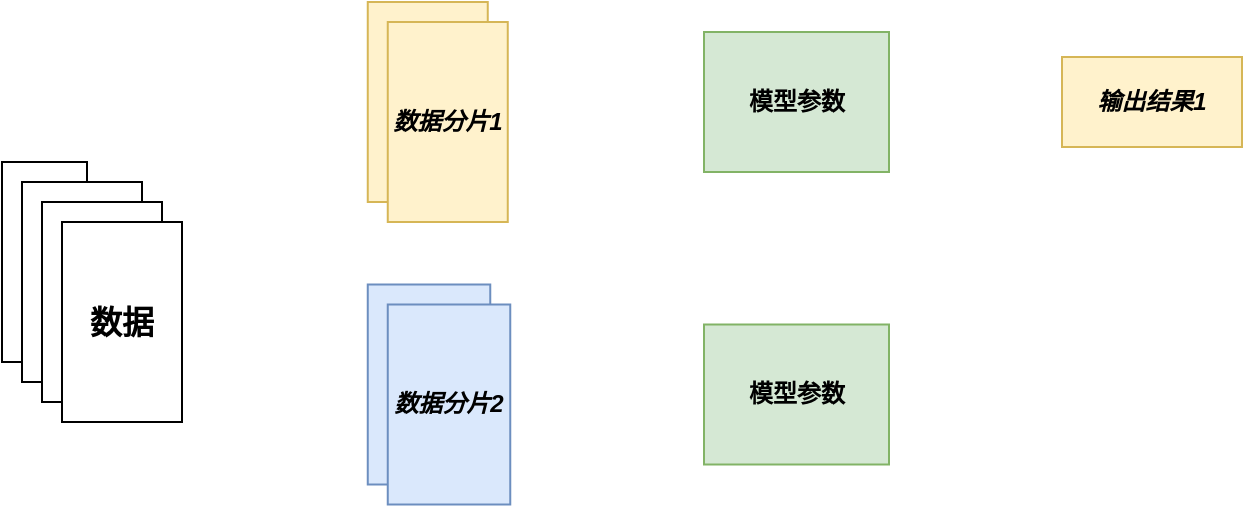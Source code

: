 <mxfile version="26.0.16">
  <diagram name="第 1 页" id="qcZfTBJT3RQ6fI5V6ZEV">
    <mxGraphModel dx="2241" dy="735" grid="1" gridSize="10" guides="1" tooltips="1" connect="1" arrows="1" fold="1" page="1" pageScale="1" pageWidth="827" pageHeight="1169" math="0" shadow="0">
      <root>
        <mxCell id="0" />
        <mxCell id="1" parent="0" />
        <mxCell id="XzjEIZI_EAOU5d1nywT3-13" value="" style="rounded=0;whiteSpace=wrap;html=1;fillColor=#dae8fc;strokeColor=#6c8ebf;" vertex="1" parent="1">
          <mxGeometry x="152.88" y="1271.25" width="61.25" height="100" as="geometry" />
        </mxCell>
        <mxCell id="XzjEIZI_EAOU5d1nywT3-20" value="" style="rounded=0;whiteSpace=wrap;html=1;fillColor=#fff2cc;strokeColor=#d6b656;" vertex="1" parent="1">
          <mxGeometry x="152.88" y="1130" width="60" height="100" as="geometry" />
        </mxCell>
        <mxCell id="XzjEIZI_EAOU5d1nywT3-21" value="&lt;b&gt;&lt;i&gt;数据分片1&lt;/i&gt;&lt;/b&gt;" style="rounded=0;whiteSpace=wrap;html=1;fillColor=#fff2cc;strokeColor=#d6b656;" vertex="1" parent="1">
          <mxGeometry x="162.88" y="1140" width="60" height="100" as="geometry" />
        </mxCell>
        <mxCell id="XzjEIZI_EAOU5d1nywT3-22" value="&lt;b&gt;&lt;i&gt;数据分片2&lt;/i&gt;&lt;/b&gt;" style="rounded=0;whiteSpace=wrap;html=1;fillColor=#dae8fc;strokeColor=#6c8ebf;" vertex="1" parent="1">
          <mxGeometry x="162.88" y="1281.25" width="61.25" height="100" as="geometry" />
        </mxCell>
        <mxCell id="XzjEIZI_EAOU5d1nywT3-34" value="" style="rounded=0;whiteSpace=wrap;html=1;" vertex="1" parent="1">
          <mxGeometry x="-30" y="1210" width="42.5" height="100" as="geometry" />
        </mxCell>
        <mxCell id="XzjEIZI_EAOU5d1nywT3-38" value="&lt;b&gt;&lt;font style=&quot;font-size: 16px;&quot;&gt;&lt;i&gt;Input&lt;/i&gt;&lt;/font&gt;&lt;/b&gt;" style="rounded=0;whiteSpace=wrap;html=1;" vertex="1" parent="1">
          <mxGeometry x="-20" y="1220" width="60" height="100" as="geometry" />
        </mxCell>
        <mxCell id="XzjEIZI_EAOU5d1nywT3-39" value="&lt;b&gt;&lt;font style=&quot;font-size: 16px;&quot;&gt;&lt;i&gt;Input&lt;/i&gt;&lt;/font&gt;&lt;/b&gt;" style="rounded=0;whiteSpace=wrap;html=1;" vertex="1" parent="1">
          <mxGeometry x="-10" y="1230" width="60" height="100" as="geometry" />
        </mxCell>
        <mxCell id="XzjEIZI_EAOU5d1nywT3-41" value="&lt;font style=&quot;font-size: 16px;&quot;&gt;&lt;b&gt;数据&lt;/b&gt;&lt;/font&gt;" style="rounded=0;whiteSpace=wrap;html=1;" vertex="1" parent="1">
          <mxGeometry y="1240" width="60" height="100" as="geometry" />
        </mxCell>
        <mxCell id="XzjEIZI_EAOU5d1nywT3-42" value="&lt;b&gt;模型参数&lt;/b&gt;" style="rounded=0;whiteSpace=wrap;html=1;fillColor=#d5e8d4;strokeColor=#82b366;" vertex="1" parent="1">
          <mxGeometry x="321" y="1145" width="92.5" height="70" as="geometry" />
        </mxCell>
        <mxCell id="XzjEIZI_EAOU5d1nywT3-43" value="&lt;b&gt;模型参数&lt;/b&gt;" style="rounded=0;whiteSpace=wrap;html=1;fillColor=#d5e8d4;strokeColor=#82b366;" vertex="1" parent="1">
          <mxGeometry x="321" y="1291.25" width="92.5" height="70" as="geometry" />
        </mxCell>
        <mxCell id="XzjEIZI_EAOU5d1nywT3-44" value="&lt;b&gt;&lt;i&gt;输出结果1&lt;/i&gt;&lt;/b&gt;" style="rounded=0;whiteSpace=wrap;html=1;fillColor=#fff2cc;strokeColor=#d6b656;" vertex="1" parent="1">
          <mxGeometry x="500" y="1157.5" width="90" height="45" as="geometry" />
        </mxCell>
      </root>
    </mxGraphModel>
  </diagram>
</mxfile>
